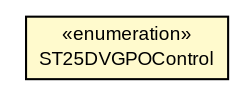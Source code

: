 #!/usr/local/bin/dot
#
# Class diagram 
# Generated by UMLGraph version R5_7_2-3-gee82a7 (http://www.umlgraph.org/)
#

digraph G {
	edge [fontname="arial",fontsize=10,labelfontname="arial",labelfontsize=10];
	node [fontname="arial",fontsize=10,shape=plaintext];
	nodesep=0.25;
	ranksep=0.5;
	// com.st.st25sdk.type5.st25dv.ST25DVRegisterGpo.ST25DVGPOControl
	c21394 [label=<<table title="com.st.st25sdk.type5.st25dv.ST25DVRegisterGpo.ST25DVGPOControl" border="0" cellborder="1" cellspacing="0" cellpadding="2" port="p" bgcolor="lemonChiffon" href="./ST25DVRegisterGpo.ST25DVGPOControl.html">
		<tr><td><table border="0" cellspacing="0" cellpadding="1">
<tr><td align="center" balign="center"> &#171;enumeration&#187; </td></tr>
<tr><td align="center" balign="center"> ST25DVGPOControl </td></tr>
		</table></td></tr>
		</table>>, URL="./ST25DVRegisterGpo.ST25DVGPOControl.html", fontname="arial", fontcolor="black", fontsize=9.0];
}

